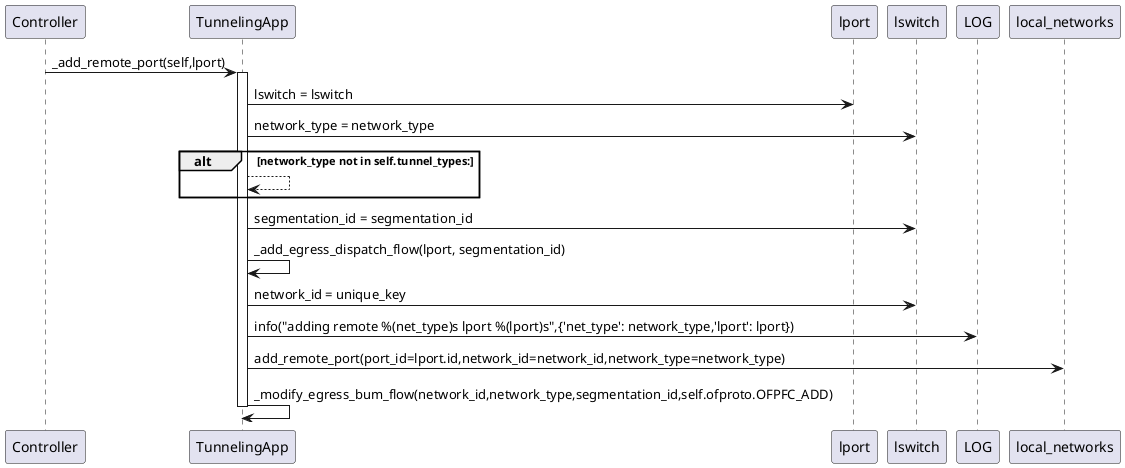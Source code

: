 @startuml logicalport remote bind
Controller->TunnelingApp:_add_remote_port(self,lport)
activate TunnelingApp
TunnelingApp->lport:lswitch = lswitch
TunnelingApp->lswitch:network_type = network_type
alt network_type not in self.tunnel_types:
    TunnelingApp-->TunnelingApp:
end
TunnelingApp->lswitch:segmentation_id = segmentation_id
TunnelingApp->TunnelingApp:_add_egress_dispatch_flow(lport, segmentation_id)
TunnelingApp->lswitch:network_id = unique_key
TunnelingApp->LOG:info("adding remote %(net_type)s lport %(lport)s",{'net_type': network_type,'lport': lport})
TunnelingApp->local_networks:add_remote_port(port_id=lport.id,network_id=network_id,network_type=network_type)
TunnelingApp->TunnelingApp:_modify_egress_bum_flow(network_id,network_type,segmentation_id,self.ofproto.OFPFC_ADD)
deactivate
@endstart